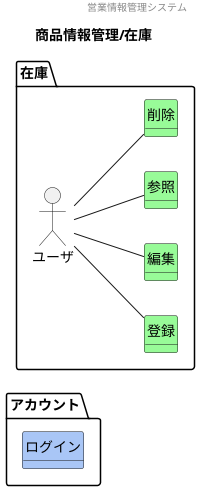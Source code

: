 @startuml images/商品情報管理/在庫
' ヘッダー
header 営業情報管理システム
' タイトル
title 商品情報管理/在庫
' 
hide circle
' 
hide method
left to right direction

package "アカウント"{
    class "ログイン" #A9C6F6
}

package "在庫" {
    'ユーザや外部システム
    mix_actor "ユーザ"
    class "登録" #98fb98
    class "編集" #98fb98
    class "参照" #98fb98
    class "削除" #98fb98
    ' class "" #F5A9BC
    ' class "" #ffd700

    'モデル同士の関係
    ユーザ -- 参照
    ユーザ -- 登録
    ユーザ -- 編集
    ユーザ -- 削除

    'ドメインクラスの属性

}



@enduml